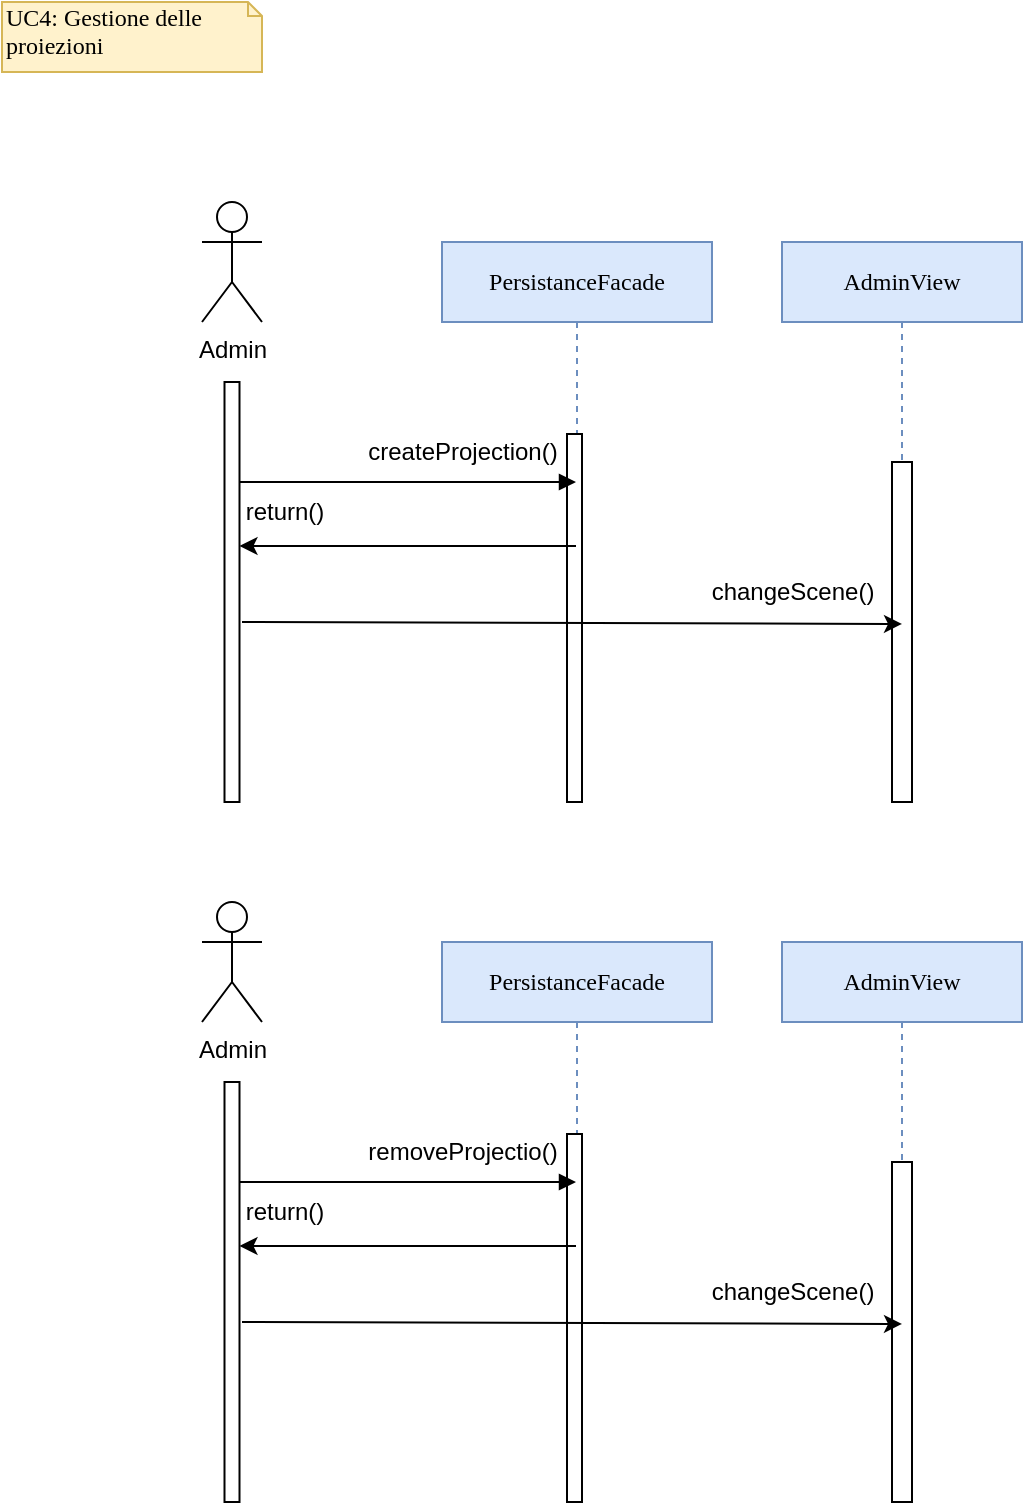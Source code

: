 <mxfile version="24.1.0" type="device">
  <diagram name="Page-1" id="13e1069c-82ec-6db2-03f1-153e76fe0fe0">
    <mxGraphModel dx="954" dy="617" grid="1" gridSize="10" guides="1" tooltips="1" connect="1" arrows="1" fold="1" page="1" pageScale="1" pageWidth="1100" pageHeight="850" background="none" math="0" shadow="0">
      <root>
        <mxCell id="0" />
        <mxCell id="1" parent="0" />
        <mxCell id="7baba1c4bc27f4b0-2" value="PersistanceFacade" style="shape=umlLifeline;perimeter=lifelinePerimeter;whiteSpace=wrap;html=1;container=1;collapsible=0;recursiveResize=0;outlineConnect=0;rounded=0;shadow=0;comic=0;labelBackgroundColor=none;strokeWidth=1;fontFamily=Verdana;fontSize=12;align=center;fillColor=#dae8fc;strokeColor=#6c8ebf;" parent="1" vertex="1">
          <mxGeometry x="220" y="120" width="135" height="280" as="geometry" />
        </mxCell>
        <mxCell id="7baba1c4bc27f4b0-10" value="" style="html=1;points=[];perimeter=orthogonalPerimeter;rounded=0;shadow=0;comic=0;labelBackgroundColor=none;strokeWidth=1;fontFamily=Verdana;fontSize=12;align=center;" parent="7baba1c4bc27f4b0-2" vertex="1">
          <mxGeometry x="62.5" y="96" width="7.5" height="184" as="geometry" />
        </mxCell>
        <mxCell id="7baba1c4bc27f4b0-40" value="UC4: Gestione delle proiezioni" style="shape=note;whiteSpace=wrap;html=1;size=7;verticalAlign=top;align=left;spacingTop=-6;rounded=0;shadow=0;comic=0;labelBackgroundColor=none;strokeWidth=1;fontFamily=Verdana;fontSize=12;fillColor=#fff2cc;strokeColor=#d6b656;" parent="1" vertex="1">
          <mxGeometry width="130" height="35" as="geometry" />
        </mxCell>
        <mxCell id="BazkxacqFKndKwqCTscp-32" value="AdminView" style="shape=umlLifeline;perimeter=lifelinePerimeter;whiteSpace=wrap;html=1;container=1;collapsible=0;recursiveResize=0;outlineConnect=0;rounded=0;shadow=0;comic=0;labelBackgroundColor=none;strokeWidth=1;fontFamily=Verdana;fontSize=12;align=center;fillColor=#dae8fc;strokeColor=#6c8ebf;" parent="1" vertex="1">
          <mxGeometry x="390" y="120" width="120" height="280" as="geometry" />
        </mxCell>
        <mxCell id="BazkxacqFKndKwqCTscp-33" value="" style="html=1;points=[];perimeter=orthogonalPerimeter;rounded=0;shadow=0;comic=0;labelBackgroundColor=none;strokeWidth=1;fontFamily=Verdana;fontSize=12;align=center;" parent="BazkxacqFKndKwqCTscp-32" vertex="1">
          <mxGeometry x="55" y="110" width="10" height="170" as="geometry" />
        </mxCell>
        <mxCell id="FlyMwTZ1j8e4SlMnmXDW-7" value="changeScene()" style="text;html=1;align=center;verticalAlign=middle;resizable=0;points=[];autosize=1;strokeColor=none;fillColor=none;" vertex="1" parent="BazkxacqFKndKwqCTscp-32">
          <mxGeometry x="-45" y="160" width="100" height="30" as="geometry" />
        </mxCell>
        <mxCell id="FlyMwTZ1j8e4SlMnmXDW-1" value="Admin" style="shape=umlActor;verticalLabelPosition=bottom;verticalAlign=top;html=1;outlineConnect=0;" vertex="1" parent="1">
          <mxGeometry x="100" y="100" width="30" height="60" as="geometry" />
        </mxCell>
        <mxCell id="FlyMwTZ1j8e4SlMnmXDW-2" value="" style="html=1;points=[];perimeter=orthogonalPerimeter;rounded=0;shadow=0;comic=0;labelBackgroundColor=none;strokeWidth=1;fontFamily=Verdana;fontSize=12;align=center;" vertex="1" parent="1">
          <mxGeometry x="111.25" y="190" width="7.5" height="210" as="geometry" />
        </mxCell>
        <mxCell id="FlyMwTZ1j8e4SlMnmXDW-3" value="" style="html=1;verticalAlign=bottom;endArrow=block;labelBackgroundColor=none;fontFamily=Verdana;fontSize=12;edgeStyle=elbowEdgeStyle;elbow=vertical;" edge="1" parent="1" target="7baba1c4bc27f4b0-2">
          <mxGeometry relative="1" as="geometry">
            <mxPoint x="118.75" y="240" as="sourcePoint" />
            <mxPoint x="268.75" y="240" as="targetPoint" />
          </mxGeometry>
        </mxCell>
        <mxCell id="FlyMwTZ1j8e4SlMnmXDW-4" value="createProjection()" style="text;html=1;align=center;verticalAlign=middle;resizable=0;points=[];autosize=1;strokeColor=none;fillColor=none;" vertex="1" parent="1">
          <mxGeometry x="170" y="210" width="120" height="30" as="geometry" />
        </mxCell>
        <mxCell id="FlyMwTZ1j8e4SlMnmXDW-5" value="" style="endArrow=classic;html=1;rounded=0;" edge="1" parent="1" source="7baba1c4bc27f4b0-2">
          <mxGeometry width="50" height="50" relative="1" as="geometry">
            <mxPoint x="263.25" y="272.5" as="sourcePoint" />
            <mxPoint x="118.75" y="272" as="targetPoint" />
          </mxGeometry>
        </mxCell>
        <mxCell id="FlyMwTZ1j8e4SlMnmXDW-6" value="return()" style="text;html=1;align=center;verticalAlign=middle;resizable=0;points=[];autosize=1;strokeColor=none;fillColor=none;" vertex="1" parent="1">
          <mxGeometry x="111.25" y="240" width="60" height="30" as="geometry" />
        </mxCell>
        <mxCell id="FlyMwTZ1j8e4SlMnmXDW-8" value="" style="endArrow=classic;html=1;rounded=0;entryX=1.05;entryY=1.033;entryDx=0;entryDy=0;entryPerimeter=0;" edge="1" parent="1" target="FlyMwTZ1j8e4SlMnmXDW-7">
          <mxGeometry width="50" height="50" relative="1" as="geometry">
            <mxPoint x="120" y="310" as="sourcePoint" />
            <mxPoint x="240" y="310" as="targetPoint" />
          </mxGeometry>
        </mxCell>
        <mxCell id="FlyMwTZ1j8e4SlMnmXDW-9" value="PersistanceFacade" style="shape=umlLifeline;perimeter=lifelinePerimeter;whiteSpace=wrap;html=1;container=1;collapsible=0;recursiveResize=0;outlineConnect=0;rounded=0;shadow=0;comic=0;labelBackgroundColor=none;strokeWidth=1;fontFamily=Verdana;fontSize=12;align=center;fillColor=#dae8fc;strokeColor=#6c8ebf;" vertex="1" parent="1">
          <mxGeometry x="220" y="470" width="135" height="280" as="geometry" />
        </mxCell>
        <mxCell id="FlyMwTZ1j8e4SlMnmXDW-10" value="" style="html=1;points=[];perimeter=orthogonalPerimeter;rounded=0;shadow=0;comic=0;labelBackgroundColor=none;strokeWidth=1;fontFamily=Verdana;fontSize=12;align=center;" vertex="1" parent="FlyMwTZ1j8e4SlMnmXDW-9">
          <mxGeometry x="62.5" y="96" width="7.5" height="184" as="geometry" />
        </mxCell>
        <mxCell id="FlyMwTZ1j8e4SlMnmXDW-11" value="AdminView" style="shape=umlLifeline;perimeter=lifelinePerimeter;whiteSpace=wrap;html=1;container=1;collapsible=0;recursiveResize=0;outlineConnect=0;rounded=0;shadow=0;comic=0;labelBackgroundColor=none;strokeWidth=1;fontFamily=Verdana;fontSize=12;align=center;fillColor=#dae8fc;strokeColor=#6c8ebf;" vertex="1" parent="1">
          <mxGeometry x="390" y="470" width="120" height="280" as="geometry" />
        </mxCell>
        <mxCell id="FlyMwTZ1j8e4SlMnmXDW-12" value="" style="html=1;points=[];perimeter=orthogonalPerimeter;rounded=0;shadow=0;comic=0;labelBackgroundColor=none;strokeWidth=1;fontFamily=Verdana;fontSize=12;align=center;" vertex="1" parent="FlyMwTZ1j8e4SlMnmXDW-11">
          <mxGeometry x="55" y="110" width="10" height="170" as="geometry" />
        </mxCell>
        <mxCell id="FlyMwTZ1j8e4SlMnmXDW-13" value="changeScene()" style="text;html=1;align=center;verticalAlign=middle;resizable=0;points=[];autosize=1;strokeColor=none;fillColor=none;" vertex="1" parent="FlyMwTZ1j8e4SlMnmXDW-11">
          <mxGeometry x="-45" y="160" width="100" height="30" as="geometry" />
        </mxCell>
        <mxCell id="FlyMwTZ1j8e4SlMnmXDW-14" value="Admin" style="shape=umlActor;verticalLabelPosition=bottom;verticalAlign=top;html=1;outlineConnect=0;" vertex="1" parent="1">
          <mxGeometry x="100" y="450" width="30" height="60" as="geometry" />
        </mxCell>
        <mxCell id="FlyMwTZ1j8e4SlMnmXDW-15" value="" style="html=1;points=[];perimeter=orthogonalPerimeter;rounded=0;shadow=0;comic=0;labelBackgroundColor=none;strokeWidth=1;fontFamily=Verdana;fontSize=12;align=center;" vertex="1" parent="1">
          <mxGeometry x="111.25" y="540" width="7.5" height="210" as="geometry" />
        </mxCell>
        <mxCell id="FlyMwTZ1j8e4SlMnmXDW-16" value="" style="html=1;verticalAlign=bottom;endArrow=block;labelBackgroundColor=none;fontFamily=Verdana;fontSize=12;edgeStyle=elbowEdgeStyle;elbow=vertical;" edge="1" parent="1" target="FlyMwTZ1j8e4SlMnmXDW-9">
          <mxGeometry relative="1" as="geometry">
            <mxPoint x="118.75" y="590" as="sourcePoint" />
            <mxPoint x="268.75" y="590" as="targetPoint" />
          </mxGeometry>
        </mxCell>
        <mxCell id="FlyMwTZ1j8e4SlMnmXDW-17" value="removeProjectio()" style="text;html=1;align=center;verticalAlign=middle;resizable=0;points=[];autosize=1;strokeColor=none;fillColor=none;" vertex="1" parent="1">
          <mxGeometry x="170" y="560" width="120" height="30" as="geometry" />
        </mxCell>
        <mxCell id="FlyMwTZ1j8e4SlMnmXDW-18" value="" style="endArrow=classic;html=1;rounded=0;" edge="1" parent="1" source="FlyMwTZ1j8e4SlMnmXDW-9">
          <mxGeometry width="50" height="50" relative="1" as="geometry">
            <mxPoint x="263.25" y="622.5" as="sourcePoint" />
            <mxPoint x="118.75" y="622" as="targetPoint" />
          </mxGeometry>
        </mxCell>
        <mxCell id="FlyMwTZ1j8e4SlMnmXDW-19" value="return()" style="text;html=1;align=center;verticalAlign=middle;resizable=0;points=[];autosize=1;strokeColor=none;fillColor=none;" vertex="1" parent="1">
          <mxGeometry x="111.25" y="590" width="60" height="30" as="geometry" />
        </mxCell>
        <mxCell id="FlyMwTZ1j8e4SlMnmXDW-20" value="" style="endArrow=classic;html=1;rounded=0;entryX=1.05;entryY=1.033;entryDx=0;entryDy=0;entryPerimeter=0;" edge="1" parent="1" target="FlyMwTZ1j8e4SlMnmXDW-13">
          <mxGeometry width="50" height="50" relative="1" as="geometry">
            <mxPoint x="120" y="660" as="sourcePoint" />
            <mxPoint x="240" y="660" as="targetPoint" />
          </mxGeometry>
        </mxCell>
      </root>
    </mxGraphModel>
  </diagram>
</mxfile>
